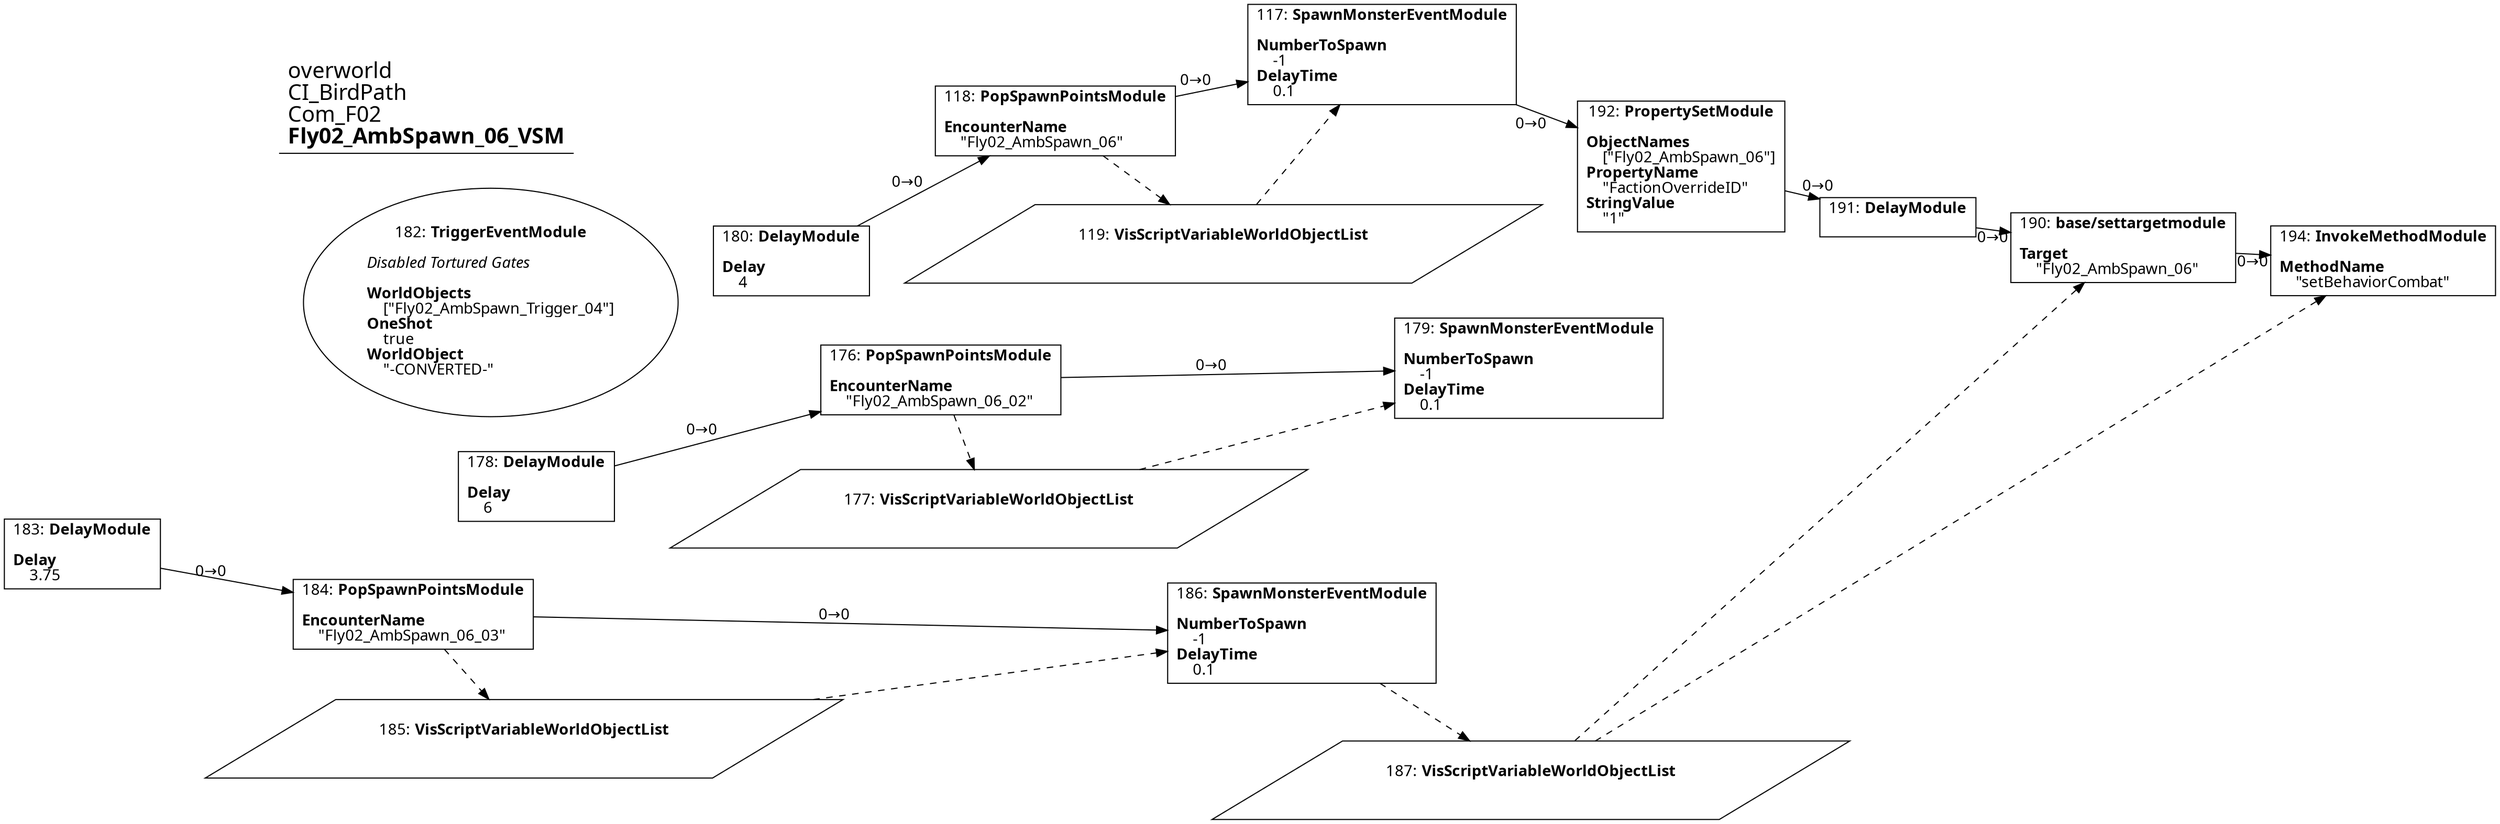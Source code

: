 digraph {
    layout = fdp;
    overlap = prism;
    sep = "+16";
    splines = spline;

    node [ shape = box ];

    graph [ fontname = "Segoe UI" ];
    node [ fontname = "Segoe UI" ];
    edge [ fontname = "Segoe UI" ];

    117 [ label = <117: <b>SpawnMonsterEventModule</b><br/><br/><b>NumberToSpawn</b><br align="left"/>    -1<br align="left"/><b>DelayTime</b><br align="left"/>    0.1<br align="left"/>> ];
    117 [ pos = "0.47900003,-2.5660002!" ];
    117 -> 192 [ label = "0→0" ];
    119 -> 117 [ style = dashed ];

    118 [ label = <118: <b>PopSpawnPointsModule</b><br/><br/><b>EncounterName</b><br align="left"/>    &quot;Fly02_AmbSpawn_06&quot;<br align="left"/>> ];
    118 [ pos = "0.020000001,-2.5660002!" ];
    118 -> 117 [ label = "0→0" ];
    118 -> 119 [ style = dashed ];

    119 [ label = <119: <b>VisScriptVariableWorldObjectList</b><br/><br/>> ];
    119 [ shape = parallelogram ]
    119 [ pos = "0.27600002,-2.686!" ];

    176 [ label = <176: <b>PopSpawnPointsModule</b><br/><br/><b>EncounterName</b><br align="left"/>    &quot;Fly02_AmbSpawn_06_02&quot;<br align="left"/>> ];
    176 [ pos = "0.020000001,-2.8560002!" ];
    176 -> 179 [ label = "0→0" ];
    176 -> 177 [ style = dashed ];

    177 [ label = <177: <b>VisScriptVariableWorldObjectList</b><br/><br/>> ];
    177 [ shape = parallelogram ]
    177 [ pos = "0.27100003,-2.976!" ];

    178 [ label = <178: <b>DelayModule</b><br/><br/><b>Delay</b><br align="left"/>    6<br align="left"/>> ];
    178 [ pos = "-0.141,-2.8560002!" ];
    178 -> 176 [ label = "0→0" ];

    179 [ label = <179: <b>SpawnMonsterEventModule</b><br/><br/><b>NumberToSpawn</b><br align="left"/>    -1<br align="left"/><b>DelayTime</b><br align="left"/>    0.1<br align="left"/>> ];
    179 [ pos = "0.48100004,-2.8560002!" ];
    177 -> 179 [ style = dashed ];

    180 [ label = <180: <b>DelayModule</b><br/><br/><b>Delay</b><br align="left"/>    4<br align="left"/>> ];
    180 [ pos = "-0.15900001,-2.5660002!" ];
    180 -> 118 [ label = "0→0" ];

    182 [ label = <182: <b>TriggerEventModule</b><br/><br/><i>Disabled Tortured Gates<br align="left"/></i><br align="left"/><b>WorldObjects</b><br align="left"/>    [&quot;Fly02_AmbSpawn_Trigger_04&quot;]<br align="left"/><b>OneShot</b><br align="left"/>    true<br align="left"/><b>WorldObject</b><br align="left"/>    &quot;-CONVERTED-&quot;<br align="left"/>> ];
    182 [ shape = oval ]
    182 [ pos = "-0.47200003,-2.558!" ];

    183 [ label = <183: <b>DelayModule</b><br/><br/><b>Delay</b><br align="left"/>    3.75<br align="left"/>> ];
    183 [ pos = "-0.142,-3.2630002!" ];
    183 -> 184 [ label = "0→0" ];

    184 [ label = <184: <b>PopSpawnPointsModule</b><br/><br/><b>EncounterName</b><br align="left"/>    &quot;Fly02_AmbSpawn_06_03&quot;<br align="left"/>> ];
    184 [ pos = "0.021000002,-3.2630002!" ];
    184 -> 186 [ label = "0→0" ];
    184 -> 185 [ style = dashed ];

    185 [ label = <185: <b>VisScriptVariableWorldObjectList</b><br/><br/>> ];
    185 [ shape = parallelogram ]
    185 [ pos = "0.273,-3.3830001!" ];

    186 [ label = <186: <b>SpawnMonsterEventModule</b><br/><br/><b>NumberToSpawn</b><br align="left"/>    -1<br align="left"/><b>DelayTime</b><br align="left"/>    0.1<br align="left"/>> ];
    186 [ pos = "0.485,-3.2630002!" ];
    185 -> 186 [ style = dashed ];
    186 -> 187 [ style = dashed ];

    187 [ label = <187: <b>VisScriptVariableWorldObjectList</b><br/><br/>> ];
    187 [ shape = parallelogram ]
    187 [ pos = "0.744,-3.4290001!" ];

    190 [ label = <190: <b>base/settargetmodule</b><br/><br/><b>Target</b><br align="left"/>    &quot;Fly02_AmbSpawn_06&quot;<br align="left"/>> ];
    190 [ pos = "1.13,-2.565!" ];
    190 -> 194 [ label = "0→0" ];
    187 -> 190 [ style = dashed ];

    191 [ label = <191: <b>DelayModule</b><br/><br/>> ];
    191 [ pos = "0.95800006,-2.5660002!" ];
    191 -> 190 [ label = "0→0" ];

    192 [ label = <192: <b>PropertySetModule</b><br/><br/><b>ObjectNames</b><br align="left"/>    [&quot;Fly02_AmbSpawn_06&quot;]<br align="left"/><b>PropertyName</b><br align="left"/>    &quot;FactionOverrideID&quot;<br align="left"/><b>StringValue</b><br align="left"/>    &quot;1&quot;<br align="left"/>> ];
    192 [ pos = "0.77300006,-2.565!" ];
    192 -> 191 [ label = "0→0" ];

    194 [ label = <194: <b>InvokeMethodModule</b><br/><br/><b>MethodName</b><br align="left"/>    &quot;setBehaviorCombat&quot;<br align="left"/>> ];
    194 [ pos = "1.3720001,-2.565!" ];
    187 -> 194 [ style = dashed ];

    title [ pos = "-0.47300002,-2.5570002!" ];
    title [ shape = underline ];
    title [ label = <<font point-size="20">overworld<br align="left"/>CI_BirdPath<br align="left"/>Com_F02<br align="left"/><b>Fly02_AmbSpawn_06_VSM</b><br align="left"/></font>> ];
}
